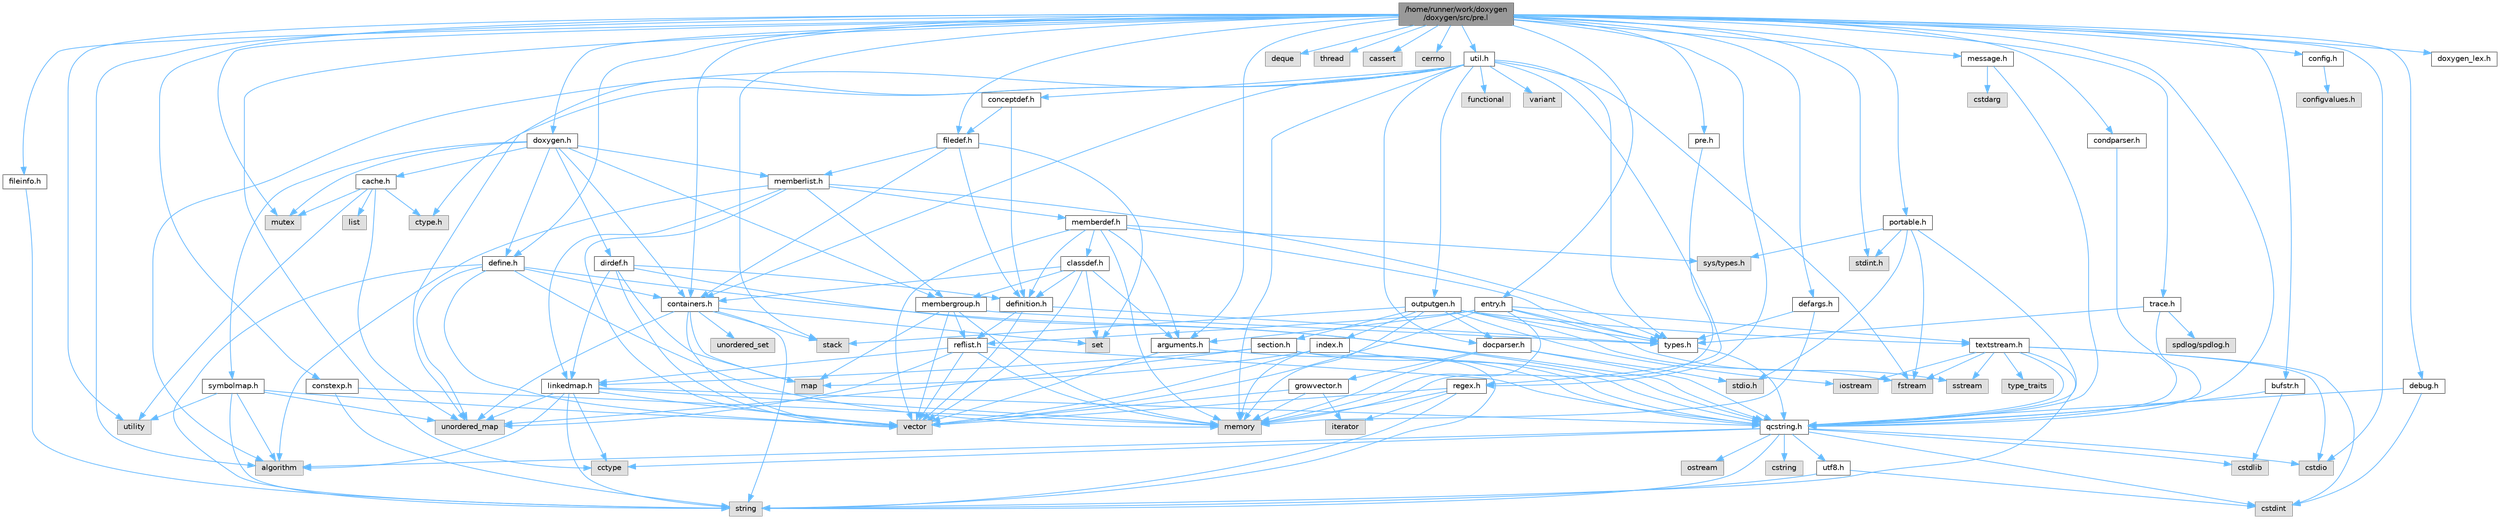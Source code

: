 digraph "/home/runner/work/doxygen/doxygen/src/pre.l"
{
 // INTERACTIVE_SVG=YES
 // LATEX_PDF_SIZE
  bgcolor="transparent";
  edge [fontname=Helvetica,fontsize=10,labelfontname=Helvetica,labelfontsize=10];
  node [fontname=Helvetica,fontsize=10,shape=box,height=0.2,width=0.4];
  Node1 [id="Node000001",label="/home/runner/work/doxygen\l/doxygen/src/pre.l",height=0.2,width=0.4,color="gray40", fillcolor="grey60", style="filled", fontcolor="black",tooltip=" "];
  Node1 -> Node2 [id="edge1_Node000001_Node000002",color="steelblue1",style="solid",tooltip=" "];
  Node2 [id="Node000002",label="stdint.h",height=0.2,width=0.4,color="grey60", fillcolor="#E0E0E0", style="filled",tooltip=" "];
  Node1 -> Node3 [id="edge2_Node000001_Node000003",color="steelblue1",style="solid",tooltip=" "];
  Node3 [id="Node000003",label="doxygen.h",height=0.2,width=0.4,color="grey40", fillcolor="white", style="filled",URL="$d1/da1/doxygen_8h.html",tooltip=" "];
  Node3 -> Node4 [id="edge3_Node000003_Node000004",color="steelblue1",style="solid",tooltip=" "];
  Node4 [id="Node000004",label="mutex",height=0.2,width=0.4,color="grey60", fillcolor="#E0E0E0", style="filled",tooltip=" "];
  Node3 -> Node5 [id="edge4_Node000003_Node000005",color="steelblue1",style="solid",tooltip=" "];
  Node5 [id="Node000005",label="containers.h",height=0.2,width=0.4,color="grey40", fillcolor="white", style="filled",URL="$d5/d75/containers_8h.html",tooltip=" "];
  Node5 -> Node6 [id="edge5_Node000005_Node000006",color="steelblue1",style="solid",tooltip=" "];
  Node6 [id="Node000006",label="vector",height=0.2,width=0.4,color="grey60", fillcolor="#E0E0E0", style="filled",tooltip=" "];
  Node5 -> Node7 [id="edge6_Node000005_Node000007",color="steelblue1",style="solid",tooltip=" "];
  Node7 [id="Node000007",label="string",height=0.2,width=0.4,color="grey60", fillcolor="#E0E0E0", style="filled",tooltip=" "];
  Node5 -> Node8 [id="edge7_Node000005_Node000008",color="steelblue1",style="solid",tooltip=" "];
  Node8 [id="Node000008",label="set",height=0.2,width=0.4,color="grey60", fillcolor="#E0E0E0", style="filled",tooltip=" "];
  Node5 -> Node9 [id="edge8_Node000005_Node000009",color="steelblue1",style="solid",tooltip=" "];
  Node9 [id="Node000009",label="map",height=0.2,width=0.4,color="grey60", fillcolor="#E0E0E0", style="filled",tooltip=" "];
  Node5 -> Node10 [id="edge9_Node000005_Node000010",color="steelblue1",style="solid",tooltip=" "];
  Node10 [id="Node000010",label="unordered_set",height=0.2,width=0.4,color="grey60", fillcolor="#E0E0E0", style="filled",tooltip=" "];
  Node5 -> Node11 [id="edge10_Node000005_Node000011",color="steelblue1",style="solid",tooltip=" "];
  Node11 [id="Node000011",label="unordered_map",height=0.2,width=0.4,color="grey60", fillcolor="#E0E0E0", style="filled",tooltip=" "];
  Node5 -> Node12 [id="edge11_Node000005_Node000012",color="steelblue1",style="solid",tooltip=" "];
  Node12 [id="Node000012",label="stack",height=0.2,width=0.4,color="grey60", fillcolor="#E0E0E0", style="filled",tooltip=" "];
  Node3 -> Node13 [id="edge12_Node000003_Node000013",color="steelblue1",style="solid",tooltip=" "];
  Node13 [id="Node000013",label="membergroup.h",height=0.2,width=0.4,color="grey40", fillcolor="white", style="filled",URL="$d9/d11/membergroup_8h.html",tooltip=" "];
  Node13 -> Node6 [id="edge13_Node000013_Node000006",color="steelblue1",style="solid",tooltip=" "];
  Node13 -> Node9 [id="edge14_Node000013_Node000009",color="steelblue1",style="solid",tooltip=" "];
  Node13 -> Node14 [id="edge15_Node000013_Node000014",color="steelblue1",style="solid",tooltip=" "];
  Node14 [id="Node000014",label="memory",height=0.2,width=0.4,color="grey60", fillcolor="#E0E0E0", style="filled",tooltip=" "];
  Node13 -> Node15 [id="edge16_Node000013_Node000015",color="steelblue1",style="solid",tooltip=" "];
  Node15 [id="Node000015",label="types.h",height=0.2,width=0.4,color="grey40", fillcolor="white", style="filled",URL="$d9/d49/types_8h.html",tooltip="This file contains a number of basic enums and types."];
  Node15 -> Node16 [id="edge17_Node000015_Node000016",color="steelblue1",style="solid",tooltip=" "];
  Node16 [id="Node000016",label="qcstring.h",height=0.2,width=0.4,color="grey40", fillcolor="white", style="filled",URL="$d7/d5c/qcstring_8h.html",tooltip=" "];
  Node16 -> Node7 [id="edge18_Node000016_Node000007",color="steelblue1",style="solid",tooltip=" "];
  Node16 -> Node17 [id="edge19_Node000016_Node000017",color="steelblue1",style="solid",tooltip=" "];
  Node17 [id="Node000017",label="algorithm",height=0.2,width=0.4,color="grey60", fillcolor="#E0E0E0", style="filled",tooltip=" "];
  Node16 -> Node18 [id="edge20_Node000016_Node000018",color="steelblue1",style="solid",tooltip=" "];
  Node18 [id="Node000018",label="cctype",height=0.2,width=0.4,color="grey60", fillcolor="#E0E0E0", style="filled",tooltip=" "];
  Node16 -> Node19 [id="edge21_Node000016_Node000019",color="steelblue1",style="solid",tooltip=" "];
  Node19 [id="Node000019",label="cstring",height=0.2,width=0.4,color="grey60", fillcolor="#E0E0E0", style="filled",tooltip=" "];
  Node16 -> Node20 [id="edge22_Node000016_Node000020",color="steelblue1",style="solid",tooltip=" "];
  Node20 [id="Node000020",label="cstdio",height=0.2,width=0.4,color="grey60", fillcolor="#E0E0E0", style="filled",tooltip=" "];
  Node16 -> Node21 [id="edge23_Node000016_Node000021",color="steelblue1",style="solid",tooltip=" "];
  Node21 [id="Node000021",label="cstdlib",height=0.2,width=0.4,color="grey60", fillcolor="#E0E0E0", style="filled",tooltip=" "];
  Node16 -> Node22 [id="edge24_Node000016_Node000022",color="steelblue1",style="solid",tooltip=" "];
  Node22 [id="Node000022",label="cstdint",height=0.2,width=0.4,color="grey60", fillcolor="#E0E0E0", style="filled",tooltip=" "];
  Node16 -> Node23 [id="edge25_Node000016_Node000023",color="steelblue1",style="solid",tooltip=" "];
  Node23 [id="Node000023",label="ostream",height=0.2,width=0.4,color="grey60", fillcolor="#E0E0E0", style="filled",tooltip=" "];
  Node16 -> Node24 [id="edge26_Node000016_Node000024",color="steelblue1",style="solid",tooltip=" "];
  Node24 [id="Node000024",label="utf8.h",height=0.2,width=0.4,color="grey40", fillcolor="white", style="filled",URL="$db/d7c/utf8_8h.html",tooltip="Various UTF8 related helper functions."];
  Node24 -> Node22 [id="edge27_Node000024_Node000022",color="steelblue1",style="solid",tooltip=" "];
  Node24 -> Node7 [id="edge28_Node000024_Node000007",color="steelblue1",style="solid",tooltip=" "];
  Node13 -> Node25 [id="edge29_Node000013_Node000025",color="steelblue1",style="solid",tooltip=" "];
  Node25 [id="Node000025",label="reflist.h",height=0.2,width=0.4,color="grey40", fillcolor="white", style="filled",URL="$d1/d02/reflist_8h.html",tooltip=" "];
  Node25 -> Node6 [id="edge30_Node000025_Node000006",color="steelblue1",style="solid",tooltip=" "];
  Node25 -> Node11 [id="edge31_Node000025_Node000011",color="steelblue1",style="solid",tooltip=" "];
  Node25 -> Node14 [id="edge32_Node000025_Node000014",color="steelblue1",style="solid",tooltip=" "];
  Node25 -> Node16 [id="edge33_Node000025_Node000016",color="steelblue1",style="solid",tooltip=" "];
  Node25 -> Node26 [id="edge34_Node000025_Node000026",color="steelblue1",style="solid",tooltip=" "];
  Node26 [id="Node000026",label="linkedmap.h",height=0.2,width=0.4,color="grey40", fillcolor="white", style="filled",URL="$da/de1/linkedmap_8h.html",tooltip=" "];
  Node26 -> Node11 [id="edge35_Node000026_Node000011",color="steelblue1",style="solid",tooltip=" "];
  Node26 -> Node6 [id="edge36_Node000026_Node000006",color="steelblue1",style="solid",tooltip=" "];
  Node26 -> Node14 [id="edge37_Node000026_Node000014",color="steelblue1",style="solid",tooltip=" "];
  Node26 -> Node7 [id="edge38_Node000026_Node000007",color="steelblue1",style="solid",tooltip=" "];
  Node26 -> Node17 [id="edge39_Node000026_Node000017",color="steelblue1",style="solid",tooltip=" "];
  Node26 -> Node18 [id="edge40_Node000026_Node000018",color="steelblue1",style="solid",tooltip=" "];
  Node26 -> Node16 [id="edge41_Node000026_Node000016",color="steelblue1",style="solid",tooltip=" "];
  Node3 -> Node27 [id="edge42_Node000003_Node000027",color="steelblue1",style="solid",tooltip=" "];
  Node27 [id="Node000027",label="dirdef.h",height=0.2,width=0.4,color="grey40", fillcolor="white", style="filled",URL="$d6/d15/dirdef_8h.html",tooltip=" "];
  Node27 -> Node6 [id="edge43_Node000027_Node000006",color="steelblue1",style="solid",tooltip=" "];
  Node27 -> Node9 [id="edge44_Node000027_Node000009",color="steelblue1",style="solid",tooltip=" "];
  Node27 -> Node16 [id="edge45_Node000027_Node000016",color="steelblue1",style="solid",tooltip=" "];
  Node27 -> Node26 [id="edge46_Node000027_Node000026",color="steelblue1",style="solid",tooltip=" "];
  Node27 -> Node28 [id="edge47_Node000027_Node000028",color="steelblue1",style="solid",tooltip=" "];
  Node28 [id="Node000028",label="definition.h",height=0.2,width=0.4,color="grey40", fillcolor="white", style="filled",URL="$df/da1/definition_8h.html",tooltip=" "];
  Node28 -> Node6 [id="edge48_Node000028_Node000006",color="steelblue1",style="solid",tooltip=" "];
  Node28 -> Node15 [id="edge49_Node000028_Node000015",color="steelblue1",style="solid",tooltip=" "];
  Node28 -> Node25 [id="edge50_Node000028_Node000025",color="steelblue1",style="solid",tooltip=" "];
  Node3 -> Node29 [id="edge51_Node000003_Node000029",color="steelblue1",style="solid",tooltip=" "];
  Node29 [id="Node000029",label="memberlist.h",height=0.2,width=0.4,color="grey40", fillcolor="white", style="filled",URL="$dd/d78/memberlist_8h.html",tooltip=" "];
  Node29 -> Node6 [id="edge52_Node000029_Node000006",color="steelblue1",style="solid",tooltip=" "];
  Node29 -> Node17 [id="edge53_Node000029_Node000017",color="steelblue1",style="solid",tooltip=" "];
  Node29 -> Node30 [id="edge54_Node000029_Node000030",color="steelblue1",style="solid",tooltip=" "];
  Node30 [id="Node000030",label="memberdef.h",height=0.2,width=0.4,color="grey40", fillcolor="white", style="filled",URL="$d4/d46/memberdef_8h.html",tooltip=" "];
  Node30 -> Node6 [id="edge55_Node000030_Node000006",color="steelblue1",style="solid",tooltip=" "];
  Node30 -> Node14 [id="edge56_Node000030_Node000014",color="steelblue1",style="solid",tooltip=" "];
  Node30 -> Node31 [id="edge57_Node000030_Node000031",color="steelblue1",style="solid",tooltip=" "];
  Node31 [id="Node000031",label="sys/types.h",height=0.2,width=0.4,color="grey60", fillcolor="#E0E0E0", style="filled",tooltip=" "];
  Node30 -> Node15 [id="edge58_Node000030_Node000015",color="steelblue1",style="solid",tooltip=" "];
  Node30 -> Node28 [id="edge59_Node000030_Node000028",color="steelblue1",style="solid",tooltip=" "];
  Node30 -> Node32 [id="edge60_Node000030_Node000032",color="steelblue1",style="solid",tooltip=" "];
  Node32 [id="Node000032",label="arguments.h",height=0.2,width=0.4,color="grey40", fillcolor="white", style="filled",URL="$df/d9b/arguments_8h.html",tooltip=" "];
  Node32 -> Node6 [id="edge61_Node000032_Node000006",color="steelblue1",style="solid",tooltip=" "];
  Node32 -> Node16 [id="edge62_Node000032_Node000016",color="steelblue1",style="solid",tooltip=" "];
  Node30 -> Node33 [id="edge63_Node000030_Node000033",color="steelblue1",style="solid",tooltip=" "];
  Node33 [id="Node000033",label="classdef.h",height=0.2,width=0.4,color="grey40", fillcolor="white", style="filled",URL="$d1/da6/classdef_8h.html",tooltip=" "];
  Node33 -> Node6 [id="edge64_Node000033_Node000006",color="steelblue1",style="solid",tooltip=" "];
  Node33 -> Node8 [id="edge65_Node000033_Node000008",color="steelblue1",style="solid",tooltip=" "];
  Node33 -> Node5 [id="edge66_Node000033_Node000005",color="steelblue1",style="solid",tooltip=" "];
  Node33 -> Node28 [id="edge67_Node000033_Node000028",color="steelblue1",style="solid",tooltip=" "];
  Node33 -> Node32 [id="edge68_Node000033_Node000032",color="steelblue1",style="solid",tooltip=" "];
  Node33 -> Node13 [id="edge69_Node000033_Node000013",color="steelblue1",style="solid",tooltip=" "];
  Node29 -> Node26 [id="edge70_Node000029_Node000026",color="steelblue1",style="solid",tooltip=" "];
  Node29 -> Node15 [id="edge71_Node000029_Node000015",color="steelblue1",style="solid",tooltip=" "];
  Node29 -> Node13 [id="edge72_Node000029_Node000013",color="steelblue1",style="solid",tooltip=" "];
  Node3 -> Node34 [id="edge73_Node000003_Node000034",color="steelblue1",style="solid",tooltip=" "];
  Node34 [id="Node000034",label="define.h",height=0.2,width=0.4,color="grey40", fillcolor="white", style="filled",URL="$df/d67/define_8h.html",tooltip=" "];
  Node34 -> Node6 [id="edge74_Node000034_Node000006",color="steelblue1",style="solid",tooltip=" "];
  Node34 -> Node14 [id="edge75_Node000034_Node000014",color="steelblue1",style="solid",tooltip=" "];
  Node34 -> Node7 [id="edge76_Node000034_Node000007",color="steelblue1",style="solid",tooltip=" "];
  Node34 -> Node11 [id="edge77_Node000034_Node000011",color="steelblue1",style="solid",tooltip=" "];
  Node34 -> Node16 [id="edge78_Node000034_Node000016",color="steelblue1",style="solid",tooltip=" "];
  Node34 -> Node5 [id="edge79_Node000034_Node000005",color="steelblue1",style="solid",tooltip=" "];
  Node3 -> Node35 [id="edge80_Node000003_Node000035",color="steelblue1",style="solid",tooltip=" "];
  Node35 [id="Node000035",label="cache.h",height=0.2,width=0.4,color="grey40", fillcolor="white", style="filled",URL="$d3/d26/cache_8h.html",tooltip=" "];
  Node35 -> Node36 [id="edge81_Node000035_Node000036",color="steelblue1",style="solid",tooltip=" "];
  Node36 [id="Node000036",label="list",height=0.2,width=0.4,color="grey60", fillcolor="#E0E0E0", style="filled",tooltip=" "];
  Node35 -> Node11 [id="edge82_Node000035_Node000011",color="steelblue1",style="solid",tooltip=" "];
  Node35 -> Node4 [id="edge83_Node000035_Node000004",color="steelblue1",style="solid",tooltip=" "];
  Node35 -> Node37 [id="edge84_Node000035_Node000037",color="steelblue1",style="solid",tooltip=" "];
  Node37 [id="Node000037",label="utility",height=0.2,width=0.4,color="grey60", fillcolor="#E0E0E0", style="filled",tooltip=" "];
  Node35 -> Node38 [id="edge85_Node000035_Node000038",color="steelblue1",style="solid",tooltip=" "];
  Node38 [id="Node000038",label="ctype.h",height=0.2,width=0.4,color="grey60", fillcolor="#E0E0E0", style="filled",tooltip=" "];
  Node3 -> Node39 [id="edge86_Node000003_Node000039",color="steelblue1",style="solid",tooltip=" "];
  Node39 [id="Node000039",label="symbolmap.h",height=0.2,width=0.4,color="grey40", fillcolor="white", style="filled",URL="$d7/ddd/symbolmap_8h.html",tooltip=" "];
  Node39 -> Node17 [id="edge87_Node000039_Node000017",color="steelblue1",style="solid",tooltip=" "];
  Node39 -> Node11 [id="edge88_Node000039_Node000011",color="steelblue1",style="solid",tooltip=" "];
  Node39 -> Node6 [id="edge89_Node000039_Node000006",color="steelblue1",style="solid",tooltip=" "];
  Node39 -> Node7 [id="edge90_Node000039_Node000007",color="steelblue1",style="solid",tooltip=" "];
  Node39 -> Node37 [id="edge91_Node000039_Node000037",color="steelblue1",style="solid",tooltip=" "];
  Node1 -> Node12 [id="edge92_Node000001_Node000012",color="steelblue1",style="solid",tooltip=" "];
  Node1 -> Node40 [id="edge93_Node000001_Node000040",color="steelblue1",style="solid",tooltip=" "];
  Node40 [id="Node000040",label="deque",height=0.2,width=0.4,color="grey60", fillcolor="#E0E0E0", style="filled",tooltip=" "];
  Node1 -> Node17 [id="edge94_Node000001_Node000017",color="steelblue1",style="solid",tooltip=" "];
  Node1 -> Node37 [id="edge95_Node000001_Node000037",color="steelblue1",style="solid",tooltip=" "];
  Node1 -> Node4 [id="edge96_Node000001_Node000004",color="steelblue1",style="solid",tooltip=" "];
  Node1 -> Node41 [id="edge97_Node000001_Node000041",color="steelblue1",style="solid",tooltip=" "];
  Node41 [id="Node000041",label="thread",height=0.2,width=0.4,color="grey60", fillcolor="#E0E0E0", style="filled",tooltip=" "];
  Node1 -> Node20 [id="edge98_Node000001_Node000020",color="steelblue1",style="solid",tooltip=" "];
  Node1 -> Node42 [id="edge99_Node000001_Node000042",color="steelblue1",style="solid",tooltip=" "];
  Node42 [id="Node000042",label="cassert",height=0.2,width=0.4,color="grey60", fillcolor="#E0E0E0", style="filled",tooltip=" "];
  Node1 -> Node18 [id="edge100_Node000001_Node000018",color="steelblue1",style="solid",tooltip=" "];
  Node1 -> Node43 [id="edge101_Node000001_Node000043",color="steelblue1",style="solid",tooltip=" "];
  Node43 [id="Node000043",label="cerrno",height=0.2,width=0.4,color="grey60", fillcolor="#E0E0E0", style="filled",tooltip=" "];
  Node1 -> Node16 [id="edge102_Node000001_Node000016",color="steelblue1",style="solid",tooltip=" "];
  Node1 -> Node5 [id="edge103_Node000001_Node000005",color="steelblue1",style="solid",tooltip=" "];
  Node1 -> Node44 [id="edge104_Node000001_Node000044",color="steelblue1",style="solid",tooltip=" "];
  Node44 [id="Node000044",label="pre.h",height=0.2,width=0.4,color="grey40", fillcolor="white", style="filled",URL="$d3/dbd/pre_8h.html",tooltip=" "];
  Node44 -> Node14 [id="edge105_Node000044_Node000014",color="steelblue1",style="solid",tooltip=" "];
  Node1 -> Node45 [id="edge106_Node000001_Node000045",color="steelblue1",style="solid",tooltip=" "];
  Node45 [id="Node000045",label="constexp.h",height=0.2,width=0.4,color="grey40", fillcolor="white", style="filled",URL="$d6/dd8/constexp_8h.html",tooltip=" "];
  Node45 -> Node7 [id="edge107_Node000045_Node000007",color="steelblue1",style="solid",tooltip=" "];
  Node45 -> Node14 [id="edge108_Node000045_Node000014",color="steelblue1",style="solid",tooltip=" "];
  Node1 -> Node34 [id="edge109_Node000001_Node000034",color="steelblue1",style="solid",tooltip=" "];
  Node1 -> Node46 [id="edge110_Node000001_Node000046",color="steelblue1",style="solid",tooltip=" "];
  Node46 [id="Node000046",label="message.h",height=0.2,width=0.4,color="grey40", fillcolor="white", style="filled",URL="$d2/d0d/message_8h.html",tooltip=" "];
  Node46 -> Node47 [id="edge111_Node000046_Node000047",color="steelblue1",style="solid",tooltip=" "];
  Node47 [id="Node000047",label="cstdarg",height=0.2,width=0.4,color="grey60", fillcolor="#E0E0E0", style="filled",tooltip=" "];
  Node46 -> Node16 [id="edge112_Node000046_Node000016",color="steelblue1",style="solid",tooltip=" "];
  Node1 -> Node48 [id="edge113_Node000001_Node000048",color="steelblue1",style="solid",tooltip=" "];
  Node48 [id="Node000048",label="util.h",height=0.2,width=0.4,color="grey40", fillcolor="white", style="filled",URL="$d8/d3c/util_8h.html",tooltip="A bunch of utility functions."];
  Node48 -> Node14 [id="edge114_Node000048_Node000014",color="steelblue1",style="solid",tooltip=" "];
  Node48 -> Node11 [id="edge115_Node000048_Node000011",color="steelblue1",style="solid",tooltip=" "];
  Node48 -> Node17 [id="edge116_Node000048_Node000017",color="steelblue1",style="solid",tooltip=" "];
  Node48 -> Node49 [id="edge117_Node000048_Node000049",color="steelblue1",style="solid",tooltip=" "];
  Node49 [id="Node000049",label="functional",height=0.2,width=0.4,color="grey60", fillcolor="#E0E0E0", style="filled",tooltip=" "];
  Node48 -> Node50 [id="edge118_Node000048_Node000050",color="steelblue1",style="solid",tooltip=" "];
  Node50 [id="Node000050",label="fstream",height=0.2,width=0.4,color="grey60", fillcolor="#E0E0E0", style="filled",tooltip=" "];
  Node48 -> Node51 [id="edge119_Node000048_Node000051",color="steelblue1",style="solid",tooltip=" "];
  Node51 [id="Node000051",label="variant",height=0.2,width=0.4,color="grey60", fillcolor="#E0E0E0", style="filled",tooltip=" "];
  Node48 -> Node38 [id="edge120_Node000048_Node000038",color="steelblue1",style="solid",tooltip=" "];
  Node48 -> Node15 [id="edge121_Node000048_Node000015",color="steelblue1",style="solid",tooltip=" "];
  Node48 -> Node52 [id="edge122_Node000048_Node000052",color="steelblue1",style="solid",tooltip=" "];
  Node52 [id="Node000052",label="docparser.h",height=0.2,width=0.4,color="grey40", fillcolor="white", style="filled",URL="$de/d9c/docparser_8h.html",tooltip=" "];
  Node52 -> Node53 [id="edge123_Node000052_Node000053",color="steelblue1",style="solid",tooltip=" "];
  Node53 [id="Node000053",label="stdio.h",height=0.2,width=0.4,color="grey60", fillcolor="#E0E0E0", style="filled",tooltip=" "];
  Node52 -> Node14 [id="edge124_Node000052_Node000014",color="steelblue1",style="solid",tooltip=" "];
  Node52 -> Node16 [id="edge125_Node000052_Node000016",color="steelblue1",style="solid",tooltip=" "];
  Node52 -> Node54 [id="edge126_Node000052_Node000054",color="steelblue1",style="solid",tooltip=" "];
  Node54 [id="Node000054",label="growvector.h",height=0.2,width=0.4,color="grey40", fillcolor="white", style="filled",URL="$d7/d50/growvector_8h.html",tooltip=" "];
  Node54 -> Node6 [id="edge127_Node000054_Node000006",color="steelblue1",style="solid",tooltip=" "];
  Node54 -> Node14 [id="edge128_Node000054_Node000014",color="steelblue1",style="solid",tooltip=" "];
  Node54 -> Node55 [id="edge129_Node000054_Node000055",color="steelblue1",style="solid",tooltip=" "];
  Node55 [id="Node000055",label="iterator",height=0.2,width=0.4,color="grey60", fillcolor="#E0E0E0", style="filled",tooltip=" "];
  Node48 -> Node5 [id="edge130_Node000048_Node000005",color="steelblue1",style="solid",tooltip=" "];
  Node48 -> Node56 [id="edge131_Node000048_Node000056",color="steelblue1",style="solid",tooltip=" "];
  Node56 [id="Node000056",label="outputgen.h",height=0.2,width=0.4,color="grey40", fillcolor="white", style="filled",URL="$df/d06/outputgen_8h.html",tooltip=" "];
  Node56 -> Node14 [id="edge132_Node000056_Node000014",color="steelblue1",style="solid",tooltip=" "];
  Node56 -> Node12 [id="edge133_Node000056_Node000012",color="steelblue1",style="solid",tooltip=" "];
  Node56 -> Node57 [id="edge134_Node000056_Node000057",color="steelblue1",style="solid",tooltip=" "];
  Node57 [id="Node000057",label="iostream",height=0.2,width=0.4,color="grey60", fillcolor="#E0E0E0", style="filled",tooltip=" "];
  Node56 -> Node50 [id="edge135_Node000056_Node000050",color="steelblue1",style="solid",tooltip=" "];
  Node56 -> Node15 [id="edge136_Node000056_Node000015",color="steelblue1",style="solid",tooltip=" "];
  Node56 -> Node58 [id="edge137_Node000056_Node000058",color="steelblue1",style="solid",tooltip=" "];
  Node58 [id="Node000058",label="index.h",height=0.2,width=0.4,color="grey40", fillcolor="white", style="filled",URL="$d1/db5/index_8h.html",tooltip=" "];
  Node58 -> Node14 [id="edge138_Node000058_Node000014",color="steelblue1",style="solid",tooltip=" "];
  Node58 -> Node6 [id="edge139_Node000058_Node000006",color="steelblue1",style="solid",tooltip=" "];
  Node58 -> Node9 [id="edge140_Node000058_Node000009",color="steelblue1",style="solid",tooltip=" "];
  Node58 -> Node16 [id="edge141_Node000058_Node000016",color="steelblue1",style="solid",tooltip=" "];
  Node56 -> Node59 [id="edge142_Node000056_Node000059",color="steelblue1",style="solid",tooltip=" "];
  Node59 [id="Node000059",label="section.h",height=0.2,width=0.4,color="grey40", fillcolor="white", style="filled",URL="$d1/d2a/section_8h.html",tooltip=" "];
  Node59 -> Node7 [id="edge143_Node000059_Node000007",color="steelblue1",style="solid",tooltip=" "];
  Node59 -> Node11 [id="edge144_Node000059_Node000011",color="steelblue1",style="solid",tooltip=" "];
  Node59 -> Node16 [id="edge145_Node000059_Node000016",color="steelblue1",style="solid",tooltip=" "];
  Node59 -> Node26 [id="edge146_Node000059_Node000026",color="steelblue1",style="solid",tooltip=" "];
  Node56 -> Node60 [id="edge147_Node000056_Node000060",color="steelblue1",style="solid",tooltip=" "];
  Node60 [id="Node000060",label="textstream.h",height=0.2,width=0.4,color="grey40", fillcolor="white", style="filled",URL="$d4/d7d/textstream_8h.html",tooltip=" "];
  Node60 -> Node7 [id="edge148_Node000060_Node000007",color="steelblue1",style="solid",tooltip=" "];
  Node60 -> Node57 [id="edge149_Node000060_Node000057",color="steelblue1",style="solid",tooltip=" "];
  Node60 -> Node61 [id="edge150_Node000060_Node000061",color="steelblue1",style="solid",tooltip=" "];
  Node61 [id="Node000061",label="sstream",height=0.2,width=0.4,color="grey60", fillcolor="#E0E0E0", style="filled",tooltip=" "];
  Node60 -> Node22 [id="edge151_Node000060_Node000022",color="steelblue1",style="solid",tooltip=" "];
  Node60 -> Node20 [id="edge152_Node000060_Node000020",color="steelblue1",style="solid",tooltip=" "];
  Node60 -> Node50 [id="edge153_Node000060_Node000050",color="steelblue1",style="solid",tooltip=" "];
  Node60 -> Node62 [id="edge154_Node000060_Node000062",color="steelblue1",style="solid",tooltip=" "];
  Node62 [id="Node000062",label="type_traits",height=0.2,width=0.4,color="grey60", fillcolor="#E0E0E0", style="filled",tooltip=" "];
  Node60 -> Node16 [id="edge155_Node000060_Node000016",color="steelblue1",style="solid",tooltip=" "];
  Node56 -> Node52 [id="edge156_Node000056_Node000052",color="steelblue1",style="solid",tooltip=" "];
  Node48 -> Node63 [id="edge157_Node000048_Node000063",color="steelblue1",style="solid",tooltip=" "];
  Node63 [id="Node000063",label="regex.h",height=0.2,width=0.4,color="grey40", fillcolor="white", style="filled",URL="$d1/d21/regex_8h.html",tooltip=" "];
  Node63 -> Node14 [id="edge158_Node000063_Node000014",color="steelblue1",style="solid",tooltip=" "];
  Node63 -> Node7 [id="edge159_Node000063_Node000007",color="steelblue1",style="solid",tooltip=" "];
  Node63 -> Node6 [id="edge160_Node000063_Node000006",color="steelblue1",style="solid",tooltip=" "];
  Node63 -> Node55 [id="edge161_Node000063_Node000055",color="steelblue1",style="solid",tooltip=" "];
  Node48 -> Node64 [id="edge162_Node000048_Node000064",color="steelblue1",style="solid",tooltip=" "];
  Node64 [id="Node000064",label="conceptdef.h",height=0.2,width=0.4,color="grey40", fillcolor="white", style="filled",URL="$da/df1/conceptdef_8h.html",tooltip=" "];
  Node64 -> Node28 [id="edge163_Node000064_Node000028",color="steelblue1",style="solid",tooltip=" "];
  Node64 -> Node65 [id="edge164_Node000064_Node000065",color="steelblue1",style="solid",tooltip=" "];
  Node65 [id="Node000065",label="filedef.h",height=0.2,width=0.4,color="grey40", fillcolor="white", style="filled",URL="$d4/d3a/filedef_8h.html",tooltip=" "];
  Node65 -> Node8 [id="edge165_Node000065_Node000008",color="steelblue1",style="solid",tooltip=" "];
  Node65 -> Node28 [id="edge166_Node000065_Node000028",color="steelblue1",style="solid",tooltip=" "];
  Node65 -> Node29 [id="edge167_Node000065_Node000029",color="steelblue1",style="solid",tooltip=" "];
  Node65 -> Node5 [id="edge168_Node000065_Node000005",color="steelblue1",style="solid",tooltip=" "];
  Node1 -> Node66 [id="edge169_Node000001_Node000066",color="steelblue1",style="solid",tooltip=" "];
  Node66 [id="Node000066",label="defargs.h",height=0.2,width=0.4,color="grey40", fillcolor="white", style="filled",URL="$d8/d65/defargs_8h.html",tooltip=" "];
  Node66 -> Node15 [id="edge170_Node000066_Node000015",color="steelblue1",style="solid",tooltip=" "];
  Node66 -> Node14 [id="edge171_Node000066_Node000014",color="steelblue1",style="solid",tooltip=" "];
  Node1 -> Node67 [id="edge172_Node000001_Node000067",color="steelblue1",style="solid",tooltip=" "];
  Node67 [id="Node000067",label="debug.h",height=0.2,width=0.4,color="grey40", fillcolor="white", style="filled",URL="$db/d16/debug_8h.html",tooltip=" "];
  Node67 -> Node22 [id="edge173_Node000067_Node000022",color="steelblue1",style="solid",tooltip=" "];
  Node67 -> Node16 [id="edge174_Node000067_Node000016",color="steelblue1",style="solid",tooltip=" "];
  Node1 -> Node68 [id="edge175_Node000001_Node000068",color="steelblue1",style="solid",tooltip=" "];
  Node68 [id="Node000068",label="bufstr.h",height=0.2,width=0.4,color="grey40", fillcolor="white", style="filled",URL="$d4/de5/bufstr_8h.html",tooltip=" "];
  Node68 -> Node21 [id="edge176_Node000068_Node000021",color="steelblue1",style="solid",tooltip=" "];
  Node68 -> Node16 [id="edge177_Node000068_Node000016",color="steelblue1",style="solid",tooltip=" "];
  Node1 -> Node69 [id="edge178_Node000001_Node000069",color="steelblue1",style="solid",tooltip=" "];
  Node69 [id="Node000069",label="portable.h",height=0.2,width=0.4,color="grey40", fillcolor="white", style="filled",URL="$d2/de2/portable_8h.html",tooltip="Portable versions of functions that are platform dependent."];
  Node69 -> Node53 [id="edge179_Node000069_Node000053",color="steelblue1",style="solid",tooltip=" "];
  Node69 -> Node31 [id="edge180_Node000069_Node000031",color="steelblue1",style="solid",tooltip=" "];
  Node69 -> Node2 [id="edge181_Node000069_Node000002",color="steelblue1",style="solid",tooltip=" "];
  Node69 -> Node50 [id="edge182_Node000069_Node000050",color="steelblue1",style="solid",tooltip=" "];
  Node69 -> Node16 [id="edge183_Node000069_Node000016",color="steelblue1",style="solid",tooltip=" "];
  Node1 -> Node32 [id="edge184_Node000001_Node000032",color="steelblue1",style="solid",tooltip=" "];
  Node1 -> Node70 [id="edge185_Node000001_Node000070",color="steelblue1",style="solid",tooltip=" "];
  Node70 [id="Node000070",label="entry.h",height=0.2,width=0.4,color="grey40", fillcolor="white", style="filled",URL="$d1/dc6/entry_8h.html",tooltip=" "];
  Node70 -> Node6 [id="edge186_Node000070_Node000006",color="steelblue1",style="solid",tooltip=" "];
  Node70 -> Node14 [id="edge187_Node000070_Node000014",color="steelblue1",style="solid",tooltip=" "];
  Node70 -> Node61 [id="edge188_Node000070_Node000061",color="steelblue1",style="solid",tooltip=" "];
  Node70 -> Node15 [id="edge189_Node000070_Node000015",color="steelblue1",style="solid",tooltip=" "];
  Node70 -> Node32 [id="edge190_Node000070_Node000032",color="steelblue1",style="solid",tooltip=" "];
  Node70 -> Node25 [id="edge191_Node000070_Node000025",color="steelblue1",style="solid",tooltip=" "];
  Node70 -> Node60 [id="edge192_Node000070_Node000060",color="steelblue1",style="solid",tooltip=" "];
  Node1 -> Node71 [id="edge193_Node000001_Node000071",color="steelblue1",style="solid",tooltip=" "];
  Node71 [id="Node000071",label="condparser.h",height=0.2,width=0.4,color="grey40", fillcolor="white", style="filled",URL="$d7/d6f/condparser_8h.html",tooltip=" "];
  Node71 -> Node16 [id="edge194_Node000071_Node000016",color="steelblue1",style="solid",tooltip=" "];
  Node1 -> Node72 [id="edge195_Node000001_Node000072",color="steelblue1",style="solid",tooltip=" "];
  Node72 [id="Node000072",label="config.h",height=0.2,width=0.4,color="grey40", fillcolor="white", style="filled",URL="$db/d16/config_8h.html",tooltip=" "];
  Node72 -> Node73 [id="edge196_Node000072_Node000073",color="steelblue1",style="solid",tooltip=" "];
  Node73 [id="Node000073",label="configvalues.h",height=0.2,width=0.4,color="grey60", fillcolor="#E0E0E0", style="filled",tooltip=" "];
  Node1 -> Node65 [id="edge197_Node000001_Node000065",color="steelblue1",style="solid",tooltip=" "];
  Node1 -> Node63 [id="edge198_Node000001_Node000063",color="steelblue1",style="solid",tooltip=" "];
  Node1 -> Node74 [id="edge199_Node000001_Node000074",color="steelblue1",style="solid",tooltip=" "];
  Node74 [id="Node000074",label="fileinfo.h",height=0.2,width=0.4,color="grey40", fillcolor="white", style="filled",URL="$df/d45/fileinfo_8h.html",tooltip=" "];
  Node74 -> Node7 [id="edge200_Node000074_Node000007",color="steelblue1",style="solid",tooltip=" "];
  Node1 -> Node75 [id="edge201_Node000001_Node000075",color="steelblue1",style="solid",tooltip=" "];
  Node75 [id="Node000075",label="trace.h",height=0.2,width=0.4,color="grey40", fillcolor="white", style="filled",URL="$d1/d1b/trace_8h.html",tooltip=" "];
  Node75 -> Node76 [id="edge202_Node000075_Node000076",color="steelblue1",style="solid",tooltip=" "];
  Node76 [id="Node000076",label="spdlog/spdlog.h",height=0.2,width=0.4,color="grey60", fillcolor="#E0E0E0", style="filled",tooltip=" "];
  Node75 -> Node15 [id="edge203_Node000075_Node000015",color="steelblue1",style="solid",tooltip=" "];
  Node75 -> Node16 [id="edge204_Node000075_Node000016",color="steelblue1",style="solid",tooltip=" "];
  Node1 -> Node77 [id="edge205_Node000001_Node000077",color="steelblue1",style="solid",tooltip=" "];
  Node77 [id="Node000077",label="doxygen_lex.h",height=0.2,width=0.4,color="grey40", fillcolor="white", style="filled",URL="$d6/da5/doxygen__lex_8h.html",tooltip=" "];
}
